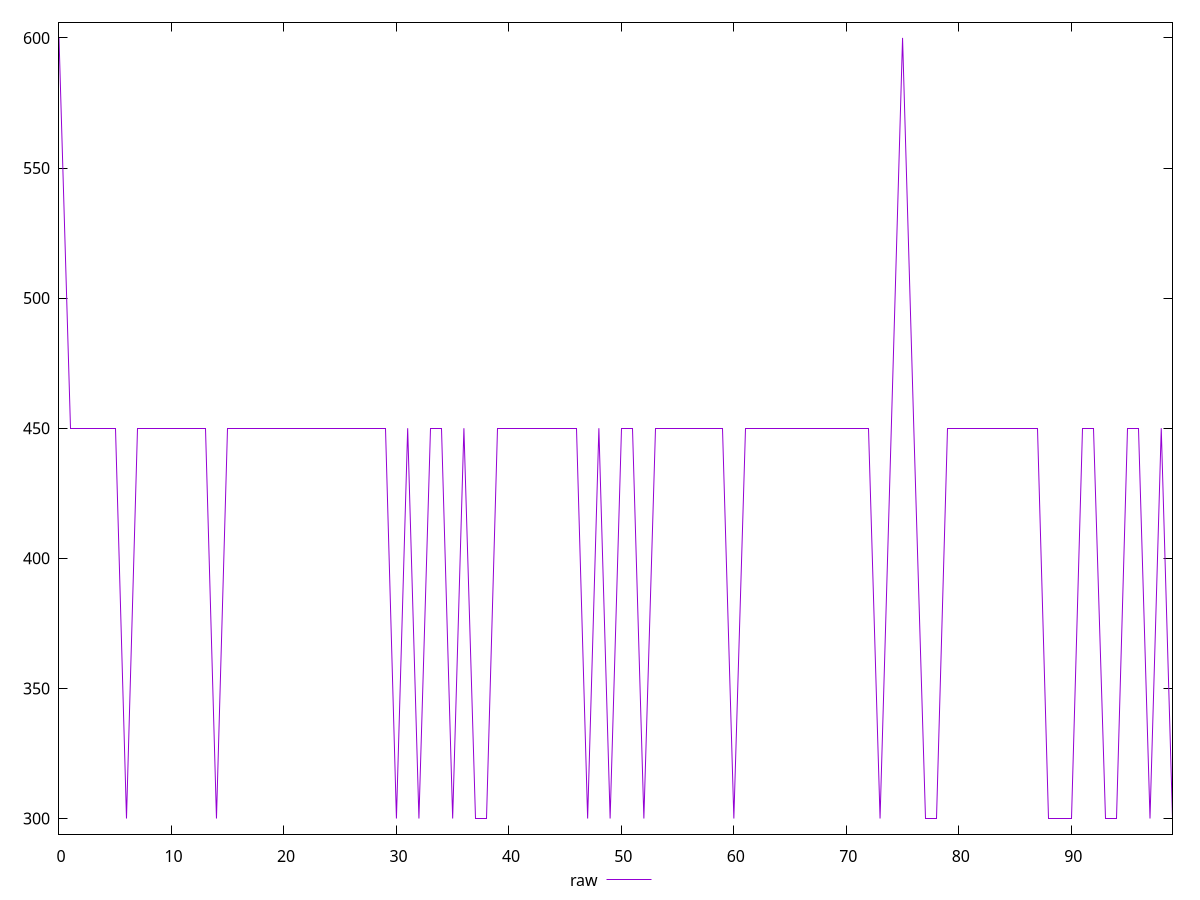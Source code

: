 reset

$raw <<EOF
0 600
1 450
2 450
3 450
4 450
5 450
6 300
7 450
8 450
9 450
10 450
11 450
12 450
13 450
14 300
15 450
16 450
17 450
18 450
19 450
20 450
21 450
22 450
23 450
24 450
25 450
26 450
27 450
28 450
29 450
30 300
31 450
32 300
33 450
34 450
35 300
36 450
37 300
38 300
39 450
40 450
41 450
42 450
43 450
44 450
45 450
46 450
47 300
48 450
49 300
50 450
51 450
52 300
53 450
54 450
55 450
56 450
57 450
58 450
59 450
60 300
61 450
62 450
63 450
64 450
65 450
66 450
67 450
68 450
69 450
70 450
71 450
72 450
73 300
74 450
75 600
76 450
77 300
78 300
79 450
80 450
81 450
82 450
83 450
84 450
85 450
86 450
87 450
88 300
89 300
90 300
91 450
92 450
93 300
94 300
95 450
96 450
97 300
98 450
99 300
EOF

set key outside below
set xrange [0:99]
set yrange [294:606]
set trange [294:606]
set terminal svg size 640, 500 enhanced background rgb 'white'
set output "reports/report_00031_2021-02-24T23-18-18.084Z/unused-css-rules/samples/astro/raw/values.svg"

plot $raw title "raw" with line

reset
